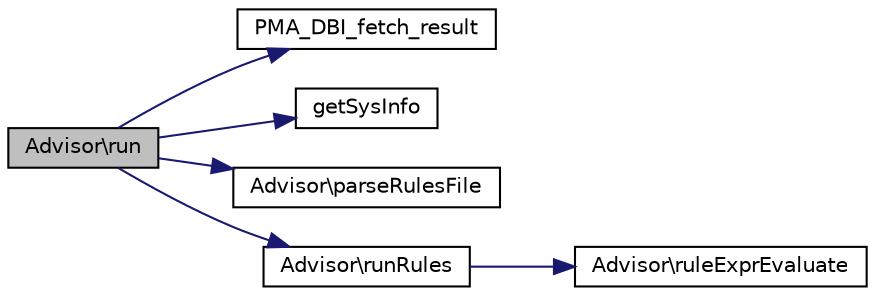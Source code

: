 digraph G
{
  edge [fontname="Helvetica",fontsize="10",labelfontname="Helvetica",labelfontsize="10"];
  node [fontname="Helvetica",fontsize="10",shape=record];
  rankdir="LR";
  Node1 [label="Advisor\\run",height=0.2,width=0.4,color="black", fillcolor="grey75", style="filled" fontcolor="black"];
  Node1 -> Node2 [color="midnightblue",fontsize="10",style="solid",fontname="Helvetica"];
  Node2 [label="PMA_DBI_fetch_result",height=0.2,width=0.4,color="black", fillcolor="white", style="filled",URL="$database__interface_8lib_8php.html#a761f919096699667412d2ffd391eaa5b",tooltip="returns all rows in the resultset in one array"];
  Node1 -> Node3 [color="midnightblue",fontsize="10",style="solid",fontname="Helvetica"];
  Node3 [label="getSysInfo",height=0.2,width=0.4,color="black", fillcolor="white", style="filled",URL="$sysinfo_8lib_8php.html#a6f6ab81f674f236dd52ef66ef822b9c4"];
  Node1 -> Node4 [color="midnightblue",fontsize="10",style="solid",fontname="Helvetica"];
  Node4 [label="Advisor\\parseRulesFile",height=0.2,width=0.4,color="black", fillcolor="white", style="filled",URL="$classAdvisor.html#ae208451e75f98452d99102d7ef8088fe"];
  Node1 -> Node5 [color="midnightblue",fontsize="10",style="solid",fontname="Helvetica"];
  Node5 [label="Advisor\\runRules",height=0.2,width=0.4,color="black", fillcolor="white", style="filled",URL="$classAdvisor.html#a500681268da5b6820c78ec3ed79754a9"];
  Node5 -> Node6 [color="midnightblue",fontsize="10",style="solid",fontname="Helvetica"];
  Node6 [label="Advisor\\ruleExprEvaluate",height=0.2,width=0.4,color="black", fillcolor="white", style="filled",URL="$classAdvisor.html#a7f962c20c2890c7c08019c45e8f09273"];
}
